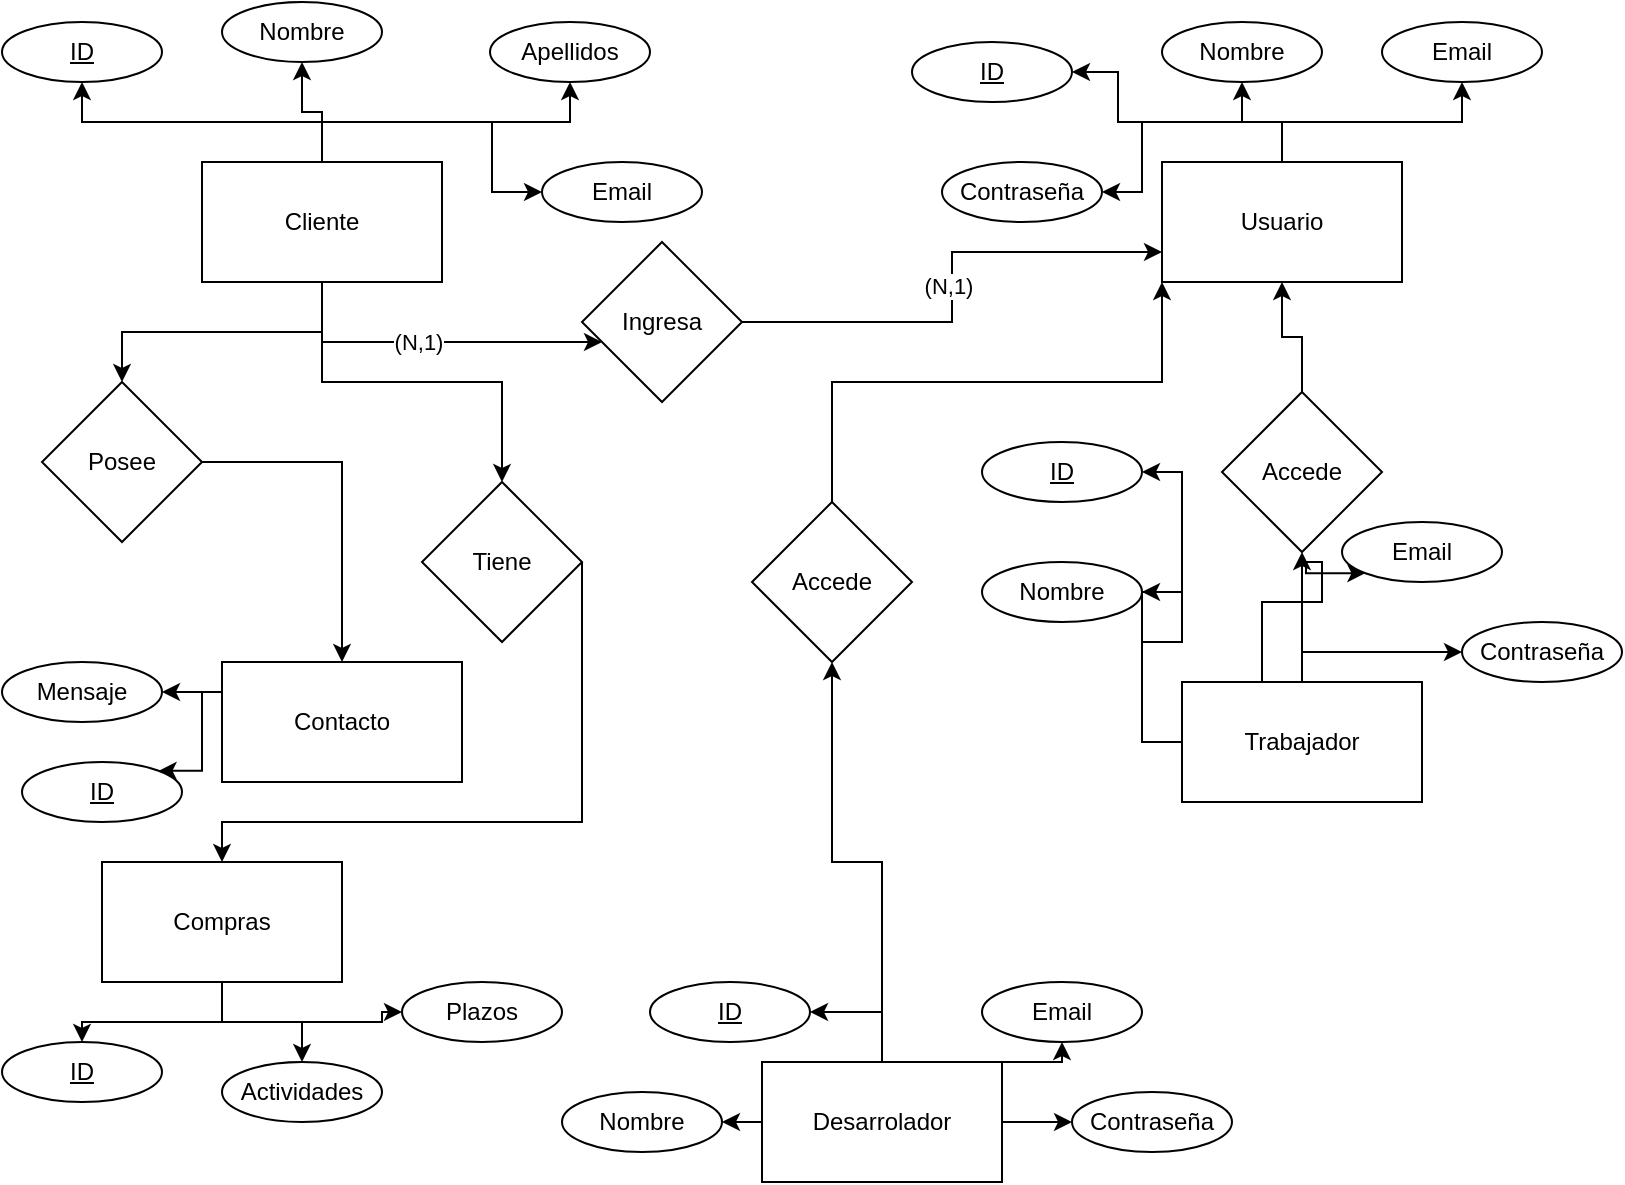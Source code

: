 <mxfile version="24.3.1" type="github">
  <diagram id="C5RBs43oDa-KdzZeNtuy" name="Page-1">
    <mxGraphModel dx="1434" dy="742" grid="1" gridSize="10" guides="1" tooltips="1" connect="1" arrows="1" fold="1" page="1" pageScale="1" pageWidth="827" pageHeight="1169" math="0" shadow="0">
      <root>
        <mxCell id="WIyWlLk6GJQsqaUBKTNV-0" />
        <mxCell id="WIyWlLk6GJQsqaUBKTNV-1" parent="WIyWlLk6GJQsqaUBKTNV-0" />
        <mxCell id="S-wjG19x41BNvVNmMQFC-13" style="edgeStyle=orthogonalEdgeStyle;rounded=0;orthogonalLoop=1;jettySize=auto;html=1;entryX=0.5;entryY=0;entryDx=0;entryDy=0;" edge="1" parent="WIyWlLk6GJQsqaUBKTNV-1" source="S-wjG19x41BNvVNmMQFC-11" target="S-wjG19x41BNvVNmMQFC-15">
          <mxGeometry relative="1" as="geometry">
            <mxPoint x="250" y="230" as="targetPoint" />
          </mxGeometry>
        </mxCell>
        <mxCell id="S-wjG19x41BNvVNmMQFC-23" style="edgeStyle=orthogonalEdgeStyle;rounded=0;orthogonalLoop=1;jettySize=auto;html=1;exitX=0.5;exitY=0;exitDx=0;exitDy=0;entryX=0.5;entryY=1;entryDx=0;entryDy=0;" edge="1" parent="WIyWlLk6GJQsqaUBKTNV-1" source="S-wjG19x41BNvVNmMQFC-11" target="S-wjG19x41BNvVNmMQFC-20">
          <mxGeometry relative="1" as="geometry" />
        </mxCell>
        <mxCell id="S-wjG19x41BNvVNmMQFC-26" style="edgeStyle=orthogonalEdgeStyle;rounded=0;orthogonalLoop=1;jettySize=auto;html=1;" edge="1" parent="WIyWlLk6GJQsqaUBKTNV-1" source="S-wjG19x41BNvVNmMQFC-11" target="S-wjG19x41BNvVNmMQFC-27">
          <mxGeometry relative="1" as="geometry">
            <mxPoint x="90" y="230" as="targetPoint" />
          </mxGeometry>
        </mxCell>
        <mxCell id="S-wjG19x41BNvVNmMQFC-42" style="edgeStyle=orthogonalEdgeStyle;rounded=0;orthogonalLoop=1;jettySize=auto;html=1;exitX=0.5;exitY=0;exitDx=0;exitDy=0;entryX=0.5;entryY=1;entryDx=0;entryDy=0;" edge="1" parent="WIyWlLk6GJQsqaUBKTNV-1" source="S-wjG19x41BNvVNmMQFC-11" target="S-wjG19x41BNvVNmMQFC-18">
          <mxGeometry relative="1" as="geometry" />
        </mxCell>
        <mxCell id="S-wjG19x41BNvVNmMQFC-43" style="edgeStyle=orthogonalEdgeStyle;rounded=0;orthogonalLoop=1;jettySize=auto;html=1;exitX=0.5;exitY=0;exitDx=0;exitDy=0;entryX=0.5;entryY=1;entryDx=0;entryDy=0;" edge="1" parent="WIyWlLk6GJQsqaUBKTNV-1" source="S-wjG19x41BNvVNmMQFC-11" target="S-wjG19x41BNvVNmMQFC-21">
          <mxGeometry relative="1" as="geometry" />
        </mxCell>
        <mxCell id="S-wjG19x41BNvVNmMQFC-44" style="edgeStyle=orthogonalEdgeStyle;rounded=0;orthogonalLoop=1;jettySize=auto;html=1;exitX=0.5;exitY=0;exitDx=0;exitDy=0;entryX=0;entryY=0.5;entryDx=0;entryDy=0;" edge="1" parent="WIyWlLk6GJQsqaUBKTNV-1" source="S-wjG19x41BNvVNmMQFC-11" target="S-wjG19x41BNvVNmMQFC-22">
          <mxGeometry relative="1" as="geometry" />
        </mxCell>
        <mxCell id="S-wjG19x41BNvVNmMQFC-54" style="edgeStyle=orthogonalEdgeStyle;rounded=0;orthogonalLoop=1;jettySize=auto;html=1;" edge="1" parent="WIyWlLk6GJQsqaUBKTNV-1" source="S-wjG19x41BNvVNmMQFC-11" target="S-wjG19x41BNvVNmMQFC-55">
          <mxGeometry relative="1" as="geometry">
            <mxPoint x="470" y="180" as="targetPoint" />
            <Array as="points">
              <mxPoint x="250" y="180" />
              <mxPoint x="451" y="180" />
            </Array>
          </mxGeometry>
        </mxCell>
        <mxCell id="S-wjG19x41BNvVNmMQFC-57" value="(N,1)" style="edgeLabel;html=1;align=center;verticalAlign=middle;resizable=0;points=[];" vertex="1" connectable="0" parent="S-wjG19x41BNvVNmMQFC-54">
          <mxGeometry x="-0.086" relative="1" as="geometry">
            <mxPoint as="offset" />
          </mxGeometry>
        </mxCell>
        <mxCell id="S-wjG19x41BNvVNmMQFC-11" value="Cliente" style="rounded=0;whiteSpace=wrap;html=1;" vertex="1" parent="WIyWlLk6GJQsqaUBKTNV-1">
          <mxGeometry x="110" y="90" width="120" height="60" as="geometry" />
        </mxCell>
        <mxCell id="S-wjG19x41BNvVNmMQFC-16" style="edgeStyle=orthogonalEdgeStyle;rounded=0;orthogonalLoop=1;jettySize=auto;html=1;" edge="1" parent="WIyWlLk6GJQsqaUBKTNV-1" source="S-wjG19x41BNvVNmMQFC-15" target="S-wjG19x41BNvVNmMQFC-17">
          <mxGeometry relative="1" as="geometry">
            <mxPoint x="340" y="400" as="targetPoint" />
            <Array as="points">
              <mxPoint x="300" y="420" />
              <mxPoint x="120" y="420" />
            </Array>
          </mxGeometry>
        </mxCell>
        <mxCell id="S-wjG19x41BNvVNmMQFC-15" value="Tiene" style="rhombus;whiteSpace=wrap;html=1;" vertex="1" parent="WIyWlLk6GJQsqaUBKTNV-1">
          <mxGeometry x="220" y="250" width="80" height="80" as="geometry" />
        </mxCell>
        <mxCell id="S-wjG19x41BNvVNmMQFC-37" style="edgeStyle=orthogonalEdgeStyle;rounded=0;orthogonalLoop=1;jettySize=auto;html=1;entryX=0.5;entryY=0;entryDx=0;entryDy=0;" edge="1" parent="WIyWlLk6GJQsqaUBKTNV-1" source="S-wjG19x41BNvVNmMQFC-17" target="S-wjG19x41BNvVNmMQFC-34">
          <mxGeometry relative="1" as="geometry">
            <mxPoint x="120" y="530" as="targetPoint" />
          </mxGeometry>
        </mxCell>
        <mxCell id="S-wjG19x41BNvVNmMQFC-38" style="edgeStyle=orthogonalEdgeStyle;rounded=0;orthogonalLoop=1;jettySize=auto;html=1;exitX=0.5;exitY=1;exitDx=0;exitDy=0;entryX=0.5;entryY=0;entryDx=0;entryDy=0;" edge="1" parent="WIyWlLk6GJQsqaUBKTNV-1" source="S-wjG19x41BNvVNmMQFC-17" target="S-wjG19x41BNvVNmMQFC-35">
          <mxGeometry relative="1" as="geometry" />
        </mxCell>
        <mxCell id="S-wjG19x41BNvVNmMQFC-39" style="edgeStyle=orthogonalEdgeStyle;rounded=0;orthogonalLoop=1;jettySize=auto;html=1;exitX=0.5;exitY=1;exitDx=0;exitDy=0;entryX=0;entryY=0.5;entryDx=0;entryDy=0;" edge="1" parent="WIyWlLk6GJQsqaUBKTNV-1" source="S-wjG19x41BNvVNmMQFC-17" target="S-wjG19x41BNvVNmMQFC-36">
          <mxGeometry relative="1" as="geometry" />
        </mxCell>
        <mxCell id="S-wjG19x41BNvVNmMQFC-17" value="Compras" style="rounded=0;whiteSpace=wrap;html=1;" vertex="1" parent="WIyWlLk6GJQsqaUBKTNV-1">
          <mxGeometry x="60" y="440" width="120" height="60" as="geometry" />
        </mxCell>
        <mxCell id="S-wjG19x41BNvVNmMQFC-18" value="&lt;u style=&quot;&quot;&gt;ID&lt;/u&gt;" style="ellipse;whiteSpace=wrap;html=1;rounded=0;" vertex="1" parent="WIyWlLk6GJQsqaUBKTNV-1">
          <mxGeometry x="10" y="20" width="80" height="30" as="geometry" />
        </mxCell>
        <mxCell id="S-wjG19x41BNvVNmMQFC-20" value="Nombre" style="ellipse;whiteSpace=wrap;html=1;rounded=0;" vertex="1" parent="WIyWlLk6GJQsqaUBKTNV-1">
          <mxGeometry x="120" y="10" width="80" height="30" as="geometry" />
        </mxCell>
        <mxCell id="S-wjG19x41BNvVNmMQFC-21" value="Apellidos" style="ellipse;whiteSpace=wrap;html=1;rounded=0;" vertex="1" parent="WIyWlLk6GJQsqaUBKTNV-1">
          <mxGeometry x="254" y="20" width="80" height="30" as="geometry" />
        </mxCell>
        <mxCell id="S-wjG19x41BNvVNmMQFC-22" value="Email" style="ellipse;whiteSpace=wrap;html=1;rounded=0;" vertex="1" parent="WIyWlLk6GJQsqaUBKTNV-1">
          <mxGeometry x="280" y="90" width="80" height="30" as="geometry" />
        </mxCell>
        <mxCell id="S-wjG19x41BNvVNmMQFC-28" style="edgeStyle=orthogonalEdgeStyle;rounded=0;orthogonalLoop=1;jettySize=auto;html=1;" edge="1" parent="WIyWlLk6GJQsqaUBKTNV-1" source="S-wjG19x41BNvVNmMQFC-27" target="S-wjG19x41BNvVNmMQFC-29">
          <mxGeometry relative="1" as="geometry">
            <mxPoint x="180" y="370" as="targetPoint" />
          </mxGeometry>
        </mxCell>
        <mxCell id="S-wjG19x41BNvVNmMQFC-27" value="Posee" style="rhombus;whiteSpace=wrap;html=1;" vertex="1" parent="WIyWlLk6GJQsqaUBKTNV-1">
          <mxGeometry x="30" y="200" width="80" height="80" as="geometry" />
        </mxCell>
        <mxCell id="S-wjG19x41BNvVNmMQFC-32" style="edgeStyle=orthogonalEdgeStyle;rounded=0;orthogonalLoop=1;jettySize=auto;html=1;exitX=0;exitY=0.25;exitDx=0;exitDy=0;entryX=1;entryY=0.5;entryDx=0;entryDy=0;" edge="1" parent="WIyWlLk6GJQsqaUBKTNV-1" source="S-wjG19x41BNvVNmMQFC-29" target="S-wjG19x41BNvVNmMQFC-30">
          <mxGeometry relative="1" as="geometry" />
        </mxCell>
        <mxCell id="S-wjG19x41BNvVNmMQFC-40" style="edgeStyle=orthogonalEdgeStyle;rounded=0;orthogonalLoop=1;jettySize=auto;html=1;exitX=0;exitY=0.25;exitDx=0;exitDy=0;entryX=1;entryY=0;entryDx=0;entryDy=0;" edge="1" parent="WIyWlLk6GJQsqaUBKTNV-1" source="S-wjG19x41BNvVNmMQFC-29" target="S-wjG19x41BNvVNmMQFC-31">
          <mxGeometry relative="1" as="geometry">
            <Array as="points">
              <mxPoint x="110" y="355" />
              <mxPoint x="110" y="394" />
            </Array>
          </mxGeometry>
        </mxCell>
        <mxCell id="S-wjG19x41BNvVNmMQFC-29" value="Contacto" style="rounded=0;whiteSpace=wrap;html=1;" vertex="1" parent="WIyWlLk6GJQsqaUBKTNV-1">
          <mxGeometry x="120" y="340" width="120" height="60" as="geometry" />
        </mxCell>
        <mxCell id="S-wjG19x41BNvVNmMQFC-30" value="Mensaje" style="ellipse;whiteSpace=wrap;html=1;rounded=0;" vertex="1" parent="WIyWlLk6GJQsqaUBKTNV-1">
          <mxGeometry x="10" y="340" width="80" height="30" as="geometry" />
        </mxCell>
        <mxCell id="S-wjG19x41BNvVNmMQFC-31" value="&lt;u style=&quot;&quot;&gt;ID&lt;/u&gt;" style="ellipse;whiteSpace=wrap;html=1;rounded=0;" vertex="1" parent="WIyWlLk6GJQsqaUBKTNV-1">
          <mxGeometry x="20" y="390" width="80" height="30" as="geometry" />
        </mxCell>
        <mxCell id="S-wjG19x41BNvVNmMQFC-34" value="&lt;u style=&quot;&quot;&gt;ID&lt;/u&gt;" style="ellipse;whiteSpace=wrap;html=1;rounded=0;" vertex="1" parent="WIyWlLk6GJQsqaUBKTNV-1">
          <mxGeometry x="10" y="530" width="80" height="30" as="geometry" />
        </mxCell>
        <mxCell id="S-wjG19x41BNvVNmMQFC-35" value="Actividades" style="ellipse;whiteSpace=wrap;html=1;rounded=0;" vertex="1" parent="WIyWlLk6GJQsqaUBKTNV-1">
          <mxGeometry x="120" y="540" width="80" height="30" as="geometry" />
        </mxCell>
        <mxCell id="S-wjG19x41BNvVNmMQFC-36" value="Plazos" style="ellipse;whiteSpace=wrap;html=1;rounded=0;" vertex="1" parent="WIyWlLk6GJQsqaUBKTNV-1">
          <mxGeometry x="210" y="500" width="80" height="30" as="geometry" />
        </mxCell>
        <mxCell id="S-wjG19x41BNvVNmMQFC-50" style="edgeStyle=orthogonalEdgeStyle;rounded=0;orthogonalLoop=1;jettySize=auto;html=1;entryX=0.5;entryY=1;entryDx=0;entryDy=0;" edge="1" parent="WIyWlLk6GJQsqaUBKTNV-1" source="S-wjG19x41BNvVNmMQFC-45" target="S-wjG19x41BNvVNmMQFC-47">
          <mxGeometry relative="1" as="geometry" />
        </mxCell>
        <mxCell id="S-wjG19x41BNvVNmMQFC-51" style="edgeStyle=orthogonalEdgeStyle;rounded=0;orthogonalLoop=1;jettySize=auto;html=1;entryX=0.5;entryY=1;entryDx=0;entryDy=0;" edge="1" parent="WIyWlLk6GJQsqaUBKTNV-1" source="S-wjG19x41BNvVNmMQFC-45" target="S-wjG19x41BNvVNmMQFC-48">
          <mxGeometry relative="1" as="geometry" />
        </mxCell>
        <mxCell id="S-wjG19x41BNvVNmMQFC-52" style="edgeStyle=orthogonalEdgeStyle;rounded=0;orthogonalLoop=1;jettySize=auto;html=1;entryX=1;entryY=0.5;entryDx=0;entryDy=0;" edge="1" parent="WIyWlLk6GJQsqaUBKTNV-1" source="S-wjG19x41BNvVNmMQFC-45" target="S-wjG19x41BNvVNmMQFC-46">
          <mxGeometry relative="1" as="geometry">
            <Array as="points">
              <mxPoint x="650" y="70" />
              <mxPoint x="568" y="70" />
              <mxPoint x="568" y="45" />
            </Array>
          </mxGeometry>
        </mxCell>
        <mxCell id="S-wjG19x41BNvVNmMQFC-53" style="edgeStyle=orthogonalEdgeStyle;rounded=0;orthogonalLoop=1;jettySize=auto;html=1;exitX=0.5;exitY=0;exitDx=0;exitDy=0;entryX=1;entryY=0.5;entryDx=0;entryDy=0;" edge="1" parent="WIyWlLk6GJQsqaUBKTNV-1" source="S-wjG19x41BNvVNmMQFC-45" target="S-wjG19x41BNvVNmMQFC-49">
          <mxGeometry relative="1" as="geometry">
            <Array as="points">
              <mxPoint x="650" y="70" />
              <mxPoint x="580" y="70" />
              <mxPoint x="580" y="105" />
            </Array>
          </mxGeometry>
        </mxCell>
        <mxCell id="S-wjG19x41BNvVNmMQFC-45" value="Usuario" style="rounded=0;whiteSpace=wrap;html=1;" vertex="1" parent="WIyWlLk6GJQsqaUBKTNV-1">
          <mxGeometry x="590" y="90" width="120" height="60" as="geometry" />
        </mxCell>
        <mxCell id="S-wjG19x41BNvVNmMQFC-46" value="&lt;u style=&quot;&quot;&gt;ID&lt;/u&gt;" style="ellipse;whiteSpace=wrap;html=1;rounded=0;" vertex="1" parent="WIyWlLk6GJQsqaUBKTNV-1">
          <mxGeometry x="465" y="30" width="80" height="30" as="geometry" />
        </mxCell>
        <mxCell id="S-wjG19x41BNvVNmMQFC-47" value="Nombre" style="ellipse;whiteSpace=wrap;html=1;rounded=0;" vertex="1" parent="WIyWlLk6GJQsqaUBKTNV-1">
          <mxGeometry x="590" y="20" width="80" height="30" as="geometry" />
        </mxCell>
        <mxCell id="S-wjG19x41BNvVNmMQFC-48" value="Email" style="ellipse;whiteSpace=wrap;html=1;rounded=0;" vertex="1" parent="WIyWlLk6GJQsqaUBKTNV-1">
          <mxGeometry x="700" y="20" width="80" height="30" as="geometry" />
        </mxCell>
        <mxCell id="S-wjG19x41BNvVNmMQFC-49" value="Contraseña" style="ellipse;whiteSpace=wrap;html=1;rounded=0;" vertex="1" parent="WIyWlLk6GJQsqaUBKTNV-1">
          <mxGeometry x="480" y="90" width="80" height="30" as="geometry" />
        </mxCell>
        <mxCell id="S-wjG19x41BNvVNmMQFC-56" style="edgeStyle=orthogonalEdgeStyle;rounded=0;orthogonalLoop=1;jettySize=auto;html=1;entryX=0;entryY=0.75;entryDx=0;entryDy=0;" edge="1" parent="WIyWlLk6GJQsqaUBKTNV-1" source="S-wjG19x41BNvVNmMQFC-55" target="S-wjG19x41BNvVNmMQFC-45">
          <mxGeometry relative="1" as="geometry" />
        </mxCell>
        <mxCell id="S-wjG19x41BNvVNmMQFC-58" value="(N,1)" style="edgeLabel;html=1;align=center;verticalAlign=middle;resizable=0;points=[];" vertex="1" connectable="0" parent="S-wjG19x41BNvVNmMQFC-56">
          <mxGeometry x="0.008" y="2" relative="1" as="geometry">
            <mxPoint as="offset" />
          </mxGeometry>
        </mxCell>
        <mxCell id="S-wjG19x41BNvVNmMQFC-55" value="Ingresa" style="rhombus;whiteSpace=wrap;html=1;" vertex="1" parent="WIyWlLk6GJQsqaUBKTNV-1">
          <mxGeometry x="300" y="130" width="80" height="80" as="geometry" />
        </mxCell>
        <mxCell id="S-wjG19x41BNvVNmMQFC-64" style="edgeStyle=orthogonalEdgeStyle;rounded=0;orthogonalLoop=1;jettySize=auto;html=1;entryX=1;entryY=0.5;entryDx=0;entryDy=0;" edge="1" parent="WIyWlLk6GJQsqaUBKTNV-1" source="S-wjG19x41BNvVNmMQFC-59" target="S-wjG19x41BNvVNmMQFC-60">
          <mxGeometry relative="1" as="geometry" />
        </mxCell>
        <mxCell id="S-wjG19x41BNvVNmMQFC-65" style="edgeStyle=orthogonalEdgeStyle;rounded=0;orthogonalLoop=1;jettySize=auto;html=1;entryX=1;entryY=0.5;entryDx=0;entryDy=0;" edge="1" parent="WIyWlLk6GJQsqaUBKTNV-1" source="S-wjG19x41BNvVNmMQFC-59" target="S-wjG19x41BNvVNmMQFC-61">
          <mxGeometry relative="1" as="geometry" />
        </mxCell>
        <mxCell id="S-wjG19x41BNvVNmMQFC-66" style="edgeStyle=orthogonalEdgeStyle;rounded=0;orthogonalLoop=1;jettySize=auto;html=1;entryX=0;entryY=0.5;entryDx=0;entryDy=0;exitX=0.5;exitY=0;exitDx=0;exitDy=0;" edge="1" parent="WIyWlLk6GJQsqaUBKTNV-1" source="S-wjG19x41BNvVNmMQFC-59" target="S-wjG19x41BNvVNmMQFC-62">
          <mxGeometry relative="1" as="geometry">
            <mxPoint x="730" y="384.39" as="sourcePoint" />
            <mxPoint x="761.716" y="229.997" as="targetPoint" />
            <Array as="points">
              <mxPoint x="660" y="335" />
            </Array>
          </mxGeometry>
        </mxCell>
        <mxCell id="S-wjG19x41BNvVNmMQFC-67" style="edgeStyle=orthogonalEdgeStyle;rounded=0;orthogonalLoop=1;jettySize=auto;html=1;entryX=0;entryY=1;entryDx=0;entryDy=0;" edge="1" parent="WIyWlLk6GJQsqaUBKTNV-1" source="S-wjG19x41BNvVNmMQFC-59" target="S-wjG19x41BNvVNmMQFC-63">
          <mxGeometry relative="1" as="geometry">
            <Array as="points">
              <mxPoint x="640" y="310" />
              <mxPoint x="670" y="310" />
              <mxPoint x="670" y="290" />
              <mxPoint x="662" y="290" />
            </Array>
          </mxGeometry>
        </mxCell>
        <mxCell id="S-wjG19x41BNvVNmMQFC-68" style="edgeStyle=orthogonalEdgeStyle;rounded=0;orthogonalLoop=1;jettySize=auto;html=1;" edge="1" parent="WIyWlLk6GJQsqaUBKTNV-1" source="S-wjG19x41BNvVNmMQFC-59" target="S-wjG19x41BNvVNmMQFC-69">
          <mxGeometry relative="1" as="geometry">
            <mxPoint x="640" y="210" as="targetPoint" />
          </mxGeometry>
        </mxCell>
        <mxCell id="S-wjG19x41BNvVNmMQFC-59" value="Trabajador" style="rounded=0;whiteSpace=wrap;html=1;" vertex="1" parent="WIyWlLk6GJQsqaUBKTNV-1">
          <mxGeometry x="600" y="350" width="120" height="60" as="geometry" />
        </mxCell>
        <mxCell id="S-wjG19x41BNvVNmMQFC-60" value="&lt;u style=&quot;&quot;&gt;ID&lt;/u&gt;" style="ellipse;whiteSpace=wrap;html=1;rounded=0;" vertex="1" parent="WIyWlLk6GJQsqaUBKTNV-1">
          <mxGeometry x="500" y="230" width="80" height="30" as="geometry" />
        </mxCell>
        <mxCell id="S-wjG19x41BNvVNmMQFC-61" value="Nombre" style="ellipse;whiteSpace=wrap;html=1;rounded=0;" vertex="1" parent="WIyWlLk6GJQsqaUBKTNV-1">
          <mxGeometry x="500" y="290" width="80" height="30" as="geometry" />
        </mxCell>
        <mxCell id="S-wjG19x41BNvVNmMQFC-62" value="Contraseña" style="ellipse;whiteSpace=wrap;html=1;rounded=0;" vertex="1" parent="WIyWlLk6GJQsqaUBKTNV-1">
          <mxGeometry x="740" y="320" width="80" height="30" as="geometry" />
        </mxCell>
        <mxCell id="S-wjG19x41BNvVNmMQFC-63" value="Email" style="ellipse;whiteSpace=wrap;html=1;rounded=0;" vertex="1" parent="WIyWlLk6GJQsqaUBKTNV-1">
          <mxGeometry x="680" y="270" width="80" height="30" as="geometry" />
        </mxCell>
        <mxCell id="S-wjG19x41BNvVNmMQFC-70" style="edgeStyle=orthogonalEdgeStyle;rounded=0;orthogonalLoop=1;jettySize=auto;html=1;entryX=0.5;entryY=1;entryDx=0;entryDy=0;" edge="1" parent="WIyWlLk6GJQsqaUBKTNV-1" source="S-wjG19x41BNvVNmMQFC-69" target="S-wjG19x41BNvVNmMQFC-45">
          <mxGeometry relative="1" as="geometry" />
        </mxCell>
        <mxCell id="S-wjG19x41BNvVNmMQFC-69" value="Accede" style="rhombus;whiteSpace=wrap;html=1;" vertex="1" parent="WIyWlLk6GJQsqaUBKTNV-1">
          <mxGeometry x="620" y="205" width="80" height="80" as="geometry" />
        </mxCell>
        <mxCell id="S-wjG19x41BNvVNmMQFC-71" style="edgeStyle=orthogonalEdgeStyle;rounded=0;orthogonalLoop=1;jettySize=auto;html=1;exitX=0.5;exitY=1;exitDx=0;exitDy=0;" edge="1" parent="WIyWlLk6GJQsqaUBKTNV-1" source="S-wjG19x41BNvVNmMQFC-63" target="S-wjG19x41BNvVNmMQFC-63">
          <mxGeometry relative="1" as="geometry" />
        </mxCell>
        <mxCell id="S-wjG19x41BNvVNmMQFC-77" style="edgeStyle=orthogonalEdgeStyle;rounded=0;orthogonalLoop=1;jettySize=auto;html=1;entryX=1;entryY=0.5;entryDx=0;entryDy=0;" edge="1" parent="WIyWlLk6GJQsqaUBKTNV-1" source="S-wjG19x41BNvVNmMQFC-72" target="S-wjG19x41BNvVNmMQFC-73">
          <mxGeometry relative="1" as="geometry" />
        </mxCell>
        <mxCell id="S-wjG19x41BNvVNmMQFC-82" style="edgeStyle=orthogonalEdgeStyle;rounded=0;orthogonalLoop=1;jettySize=auto;html=1;entryX=0.5;entryY=1;entryDx=0;entryDy=0;" edge="1" parent="WIyWlLk6GJQsqaUBKTNV-1" source="S-wjG19x41BNvVNmMQFC-72" target="S-wjG19x41BNvVNmMQFC-84">
          <mxGeometry relative="1" as="geometry">
            <mxPoint x="430" y="300" as="targetPoint" />
          </mxGeometry>
        </mxCell>
        <mxCell id="S-wjG19x41BNvVNmMQFC-86" style="edgeStyle=orthogonalEdgeStyle;rounded=0;orthogonalLoop=1;jettySize=auto;html=1;exitX=1;exitY=0;exitDx=0;exitDy=0;entryX=0.5;entryY=1;entryDx=0;entryDy=0;" edge="1" parent="WIyWlLk6GJQsqaUBKTNV-1" source="S-wjG19x41BNvVNmMQFC-72" target="S-wjG19x41BNvVNmMQFC-75">
          <mxGeometry relative="1" as="geometry" />
        </mxCell>
        <mxCell id="S-wjG19x41BNvVNmMQFC-89" style="edgeStyle=orthogonalEdgeStyle;rounded=0;orthogonalLoop=1;jettySize=auto;html=1;exitX=0;exitY=0.5;exitDx=0;exitDy=0;entryX=1;entryY=0.5;entryDx=0;entryDy=0;" edge="1" parent="WIyWlLk6GJQsqaUBKTNV-1" source="S-wjG19x41BNvVNmMQFC-72" target="S-wjG19x41BNvVNmMQFC-74">
          <mxGeometry relative="1" as="geometry" />
        </mxCell>
        <mxCell id="S-wjG19x41BNvVNmMQFC-90" style="edgeStyle=orthogonalEdgeStyle;rounded=0;orthogonalLoop=1;jettySize=auto;html=1;exitX=1;exitY=0.5;exitDx=0;exitDy=0;entryX=0;entryY=0.5;entryDx=0;entryDy=0;" edge="1" parent="WIyWlLk6GJQsqaUBKTNV-1" source="S-wjG19x41BNvVNmMQFC-72" target="S-wjG19x41BNvVNmMQFC-76">
          <mxGeometry relative="1" as="geometry" />
        </mxCell>
        <mxCell id="S-wjG19x41BNvVNmMQFC-72" value="Desarrolador" style="rounded=0;whiteSpace=wrap;html=1;" vertex="1" parent="WIyWlLk6GJQsqaUBKTNV-1">
          <mxGeometry x="390" y="540" width="120" height="60" as="geometry" />
        </mxCell>
        <mxCell id="S-wjG19x41BNvVNmMQFC-73" value="&lt;u style=&quot;&quot;&gt;ID&lt;/u&gt;" style="ellipse;whiteSpace=wrap;html=1;rounded=0;" vertex="1" parent="WIyWlLk6GJQsqaUBKTNV-1">
          <mxGeometry x="334" y="500" width="80" height="30" as="geometry" />
        </mxCell>
        <mxCell id="S-wjG19x41BNvVNmMQFC-74" value="Nombre" style="ellipse;whiteSpace=wrap;html=1;rounded=0;" vertex="1" parent="WIyWlLk6GJQsqaUBKTNV-1">
          <mxGeometry x="290" y="555" width="80" height="30" as="geometry" />
        </mxCell>
        <mxCell id="S-wjG19x41BNvVNmMQFC-75" value="Email" style="ellipse;whiteSpace=wrap;html=1;rounded=0;" vertex="1" parent="WIyWlLk6GJQsqaUBKTNV-1">
          <mxGeometry x="500" y="500" width="80" height="30" as="geometry" />
        </mxCell>
        <mxCell id="S-wjG19x41BNvVNmMQFC-76" value="Contraseña" style="ellipse;whiteSpace=wrap;html=1;rounded=0;" vertex="1" parent="WIyWlLk6GJQsqaUBKTNV-1">
          <mxGeometry x="545" y="555" width="80" height="30" as="geometry" />
        </mxCell>
        <mxCell id="S-wjG19x41BNvVNmMQFC-85" style="edgeStyle=orthogonalEdgeStyle;rounded=0;orthogonalLoop=1;jettySize=auto;html=1;entryX=0;entryY=1;entryDx=0;entryDy=0;" edge="1" parent="WIyWlLk6GJQsqaUBKTNV-1" source="S-wjG19x41BNvVNmMQFC-84" target="S-wjG19x41BNvVNmMQFC-45">
          <mxGeometry relative="1" as="geometry">
            <Array as="points">
              <mxPoint x="425" y="200" />
              <mxPoint x="590" y="200" />
            </Array>
          </mxGeometry>
        </mxCell>
        <mxCell id="S-wjG19x41BNvVNmMQFC-84" value="Accede" style="rhombus;whiteSpace=wrap;html=1;" vertex="1" parent="WIyWlLk6GJQsqaUBKTNV-1">
          <mxGeometry x="385" y="260" width="80" height="80" as="geometry" />
        </mxCell>
      </root>
    </mxGraphModel>
  </diagram>
</mxfile>
